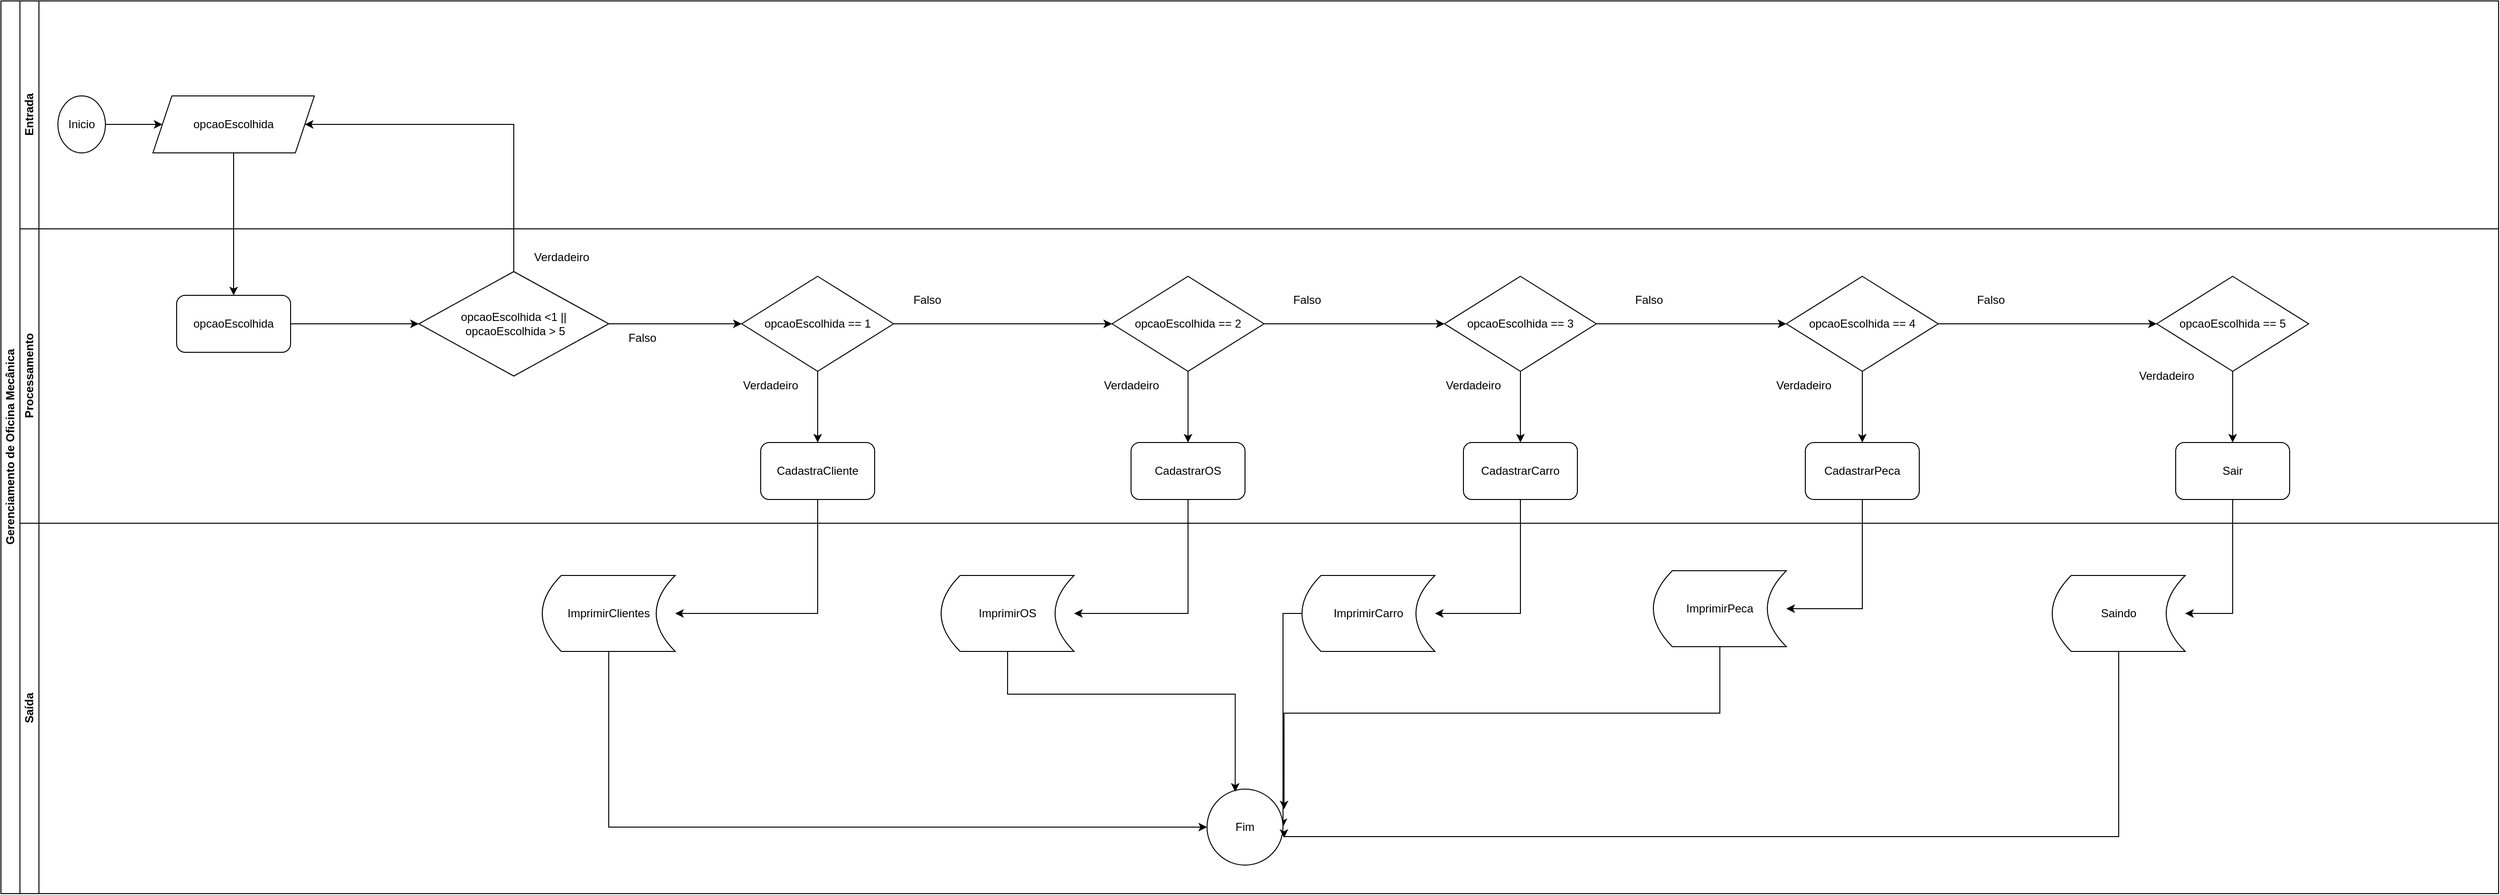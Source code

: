 <mxfile version="27.1.4">
  <diagram name="Página-1" id="N6raQ-rDTosQzMLSKhyH">
    <mxGraphModel dx="1246" dy="633" grid="1" gridSize="10" guides="1" tooltips="1" connect="1" arrows="1" fold="1" page="1" pageScale="1" pageWidth="827" pageHeight="1169" math="0" shadow="0">
      <root>
        <mxCell id="0" />
        <mxCell id="1" parent="0" />
        <mxCell id="F6mZldpHXWVQxafDYUQk-1" value="Gerenciamento de Oficina Mecânica" style="swimlane;childLayout=stackLayout;resizeParent=1;resizeParentMax=0;horizontal=0;startSize=20;horizontalStack=0;html=1;" vertex="1" parent="1">
          <mxGeometry x="170" y="60" width="2630" height="940" as="geometry" />
        </mxCell>
        <mxCell id="F6mZldpHXWVQxafDYUQk-2" value="Entrada" style="swimlane;startSize=20;horizontal=0;html=1;" vertex="1" parent="F6mZldpHXWVQxafDYUQk-1">
          <mxGeometry x="20" width="2610" height="240" as="geometry" />
        </mxCell>
        <mxCell id="F6mZldpHXWVQxafDYUQk-5" value="opcaoEscolhida" style="shape=parallelogram;perimeter=parallelogramPerimeter;whiteSpace=wrap;html=1;fixedSize=1;" vertex="1" parent="F6mZldpHXWVQxafDYUQk-2">
          <mxGeometry x="140" y="100" width="170" height="60" as="geometry" />
        </mxCell>
        <mxCell id="F6mZldpHXWVQxafDYUQk-8" value="" style="edgeStyle=orthogonalEdgeStyle;rounded=0;orthogonalLoop=1;jettySize=auto;html=1;" edge="1" parent="F6mZldpHXWVQxafDYUQk-2" source="F6mZldpHXWVQxafDYUQk-6" target="F6mZldpHXWVQxafDYUQk-5">
          <mxGeometry relative="1" as="geometry">
            <Array as="points">
              <mxPoint x="120" y="130" />
              <mxPoint x="120" y="130" />
            </Array>
          </mxGeometry>
        </mxCell>
        <mxCell id="F6mZldpHXWVQxafDYUQk-6" value="Inicio" style="ellipse;whiteSpace=wrap;html=1;" vertex="1" parent="F6mZldpHXWVQxafDYUQk-2">
          <mxGeometry x="40" y="100" width="50" height="60" as="geometry" />
        </mxCell>
        <mxCell id="F6mZldpHXWVQxafDYUQk-3" value="Processamento" style="swimlane;startSize=20;horizontal=0;html=1;" vertex="1" parent="F6mZldpHXWVQxafDYUQk-1">
          <mxGeometry x="20" y="240" width="2610" height="310" as="geometry" />
        </mxCell>
        <mxCell id="F6mZldpHXWVQxafDYUQk-15" value="" style="edgeStyle=orthogonalEdgeStyle;rounded=0;orthogonalLoop=1;jettySize=auto;html=1;" edge="1" parent="F6mZldpHXWVQxafDYUQk-3" source="F6mZldpHXWVQxafDYUQk-12" target="F6mZldpHXWVQxafDYUQk-14">
          <mxGeometry relative="1" as="geometry" />
        </mxCell>
        <mxCell id="F6mZldpHXWVQxafDYUQk-12" value="opcaoEscolhida" style="rounded=1;whiteSpace=wrap;html=1;" vertex="1" parent="F6mZldpHXWVQxafDYUQk-3">
          <mxGeometry x="165" y="70" width="120" height="60" as="geometry" />
        </mxCell>
        <mxCell id="F6mZldpHXWVQxafDYUQk-19" value="" style="edgeStyle=orthogonalEdgeStyle;rounded=0;orthogonalLoop=1;jettySize=auto;html=1;" edge="1" parent="F6mZldpHXWVQxafDYUQk-3" source="F6mZldpHXWVQxafDYUQk-14" target="F6mZldpHXWVQxafDYUQk-18">
          <mxGeometry relative="1" as="geometry" />
        </mxCell>
        <mxCell id="F6mZldpHXWVQxafDYUQk-14" value="opcaoEscolhida &amp;lt;1 ||&amp;nbsp;opcaoEscolhida &amp;gt; 5" style="rhombus;whiteSpace=wrap;html=1;" vertex="1" parent="F6mZldpHXWVQxafDYUQk-3">
          <mxGeometry x="420" y="45" width="200" height="110" as="geometry" />
        </mxCell>
        <mxCell id="F6mZldpHXWVQxafDYUQk-17" value="Verdadeiro" style="text;html=1;align=center;verticalAlign=middle;resizable=0;points=[];autosize=1;strokeColor=none;fillColor=none;" vertex="1" parent="F6mZldpHXWVQxafDYUQk-3">
          <mxGeometry x="530" y="15" width="80" height="30" as="geometry" />
        </mxCell>
        <mxCell id="F6mZldpHXWVQxafDYUQk-27" value="" style="edgeStyle=orthogonalEdgeStyle;rounded=0;orthogonalLoop=1;jettySize=auto;html=1;entryX=0;entryY=0.5;entryDx=0;entryDy=0;" edge="1" parent="F6mZldpHXWVQxafDYUQk-3" source="F6mZldpHXWVQxafDYUQk-18" target="F6mZldpHXWVQxafDYUQk-24">
          <mxGeometry relative="1" as="geometry" />
        </mxCell>
        <mxCell id="F6mZldpHXWVQxafDYUQk-36" value="" style="edgeStyle=orthogonalEdgeStyle;rounded=0;orthogonalLoop=1;jettySize=auto;html=1;" edge="1" parent="F6mZldpHXWVQxafDYUQk-3" source="F6mZldpHXWVQxafDYUQk-18" target="F6mZldpHXWVQxafDYUQk-35">
          <mxGeometry relative="1" as="geometry" />
        </mxCell>
        <mxCell id="F6mZldpHXWVQxafDYUQk-18" value="opcaoEscolhida == 1" style="rhombus;whiteSpace=wrap;html=1;" vertex="1" parent="F6mZldpHXWVQxafDYUQk-3">
          <mxGeometry x="760" y="50" width="160" height="100" as="geometry" />
        </mxCell>
        <mxCell id="F6mZldpHXWVQxafDYUQk-20" value="Falso" style="text;html=1;align=center;verticalAlign=middle;resizable=0;points=[];autosize=1;strokeColor=none;fillColor=none;" vertex="1" parent="F6mZldpHXWVQxafDYUQk-3">
          <mxGeometry x="630" y="100" width="50" height="30" as="geometry" />
        </mxCell>
        <mxCell id="F6mZldpHXWVQxafDYUQk-23" value="Verdadeiro" style="text;html=1;align=center;verticalAlign=middle;resizable=0;points=[];autosize=1;strokeColor=none;fillColor=none;" vertex="1" parent="F6mZldpHXWVQxafDYUQk-3">
          <mxGeometry x="750" y="150" width="80" height="30" as="geometry" />
        </mxCell>
        <mxCell id="F6mZldpHXWVQxafDYUQk-40" value="" style="edgeStyle=orthogonalEdgeStyle;rounded=0;orthogonalLoop=1;jettySize=auto;html=1;" edge="1" parent="F6mZldpHXWVQxafDYUQk-3" source="F6mZldpHXWVQxafDYUQk-24" target="F6mZldpHXWVQxafDYUQk-38">
          <mxGeometry relative="1" as="geometry" />
        </mxCell>
        <mxCell id="F6mZldpHXWVQxafDYUQk-44" style="edgeStyle=orthogonalEdgeStyle;rounded=0;orthogonalLoop=1;jettySize=auto;html=1;entryX=0;entryY=0.5;entryDx=0;entryDy=0;" edge="1" parent="F6mZldpHXWVQxafDYUQk-3" source="F6mZldpHXWVQxafDYUQk-24" target="F6mZldpHXWVQxafDYUQk-43">
          <mxGeometry relative="1" as="geometry" />
        </mxCell>
        <mxCell id="F6mZldpHXWVQxafDYUQk-24" value="opcaoEscolhida == 2" style="rhombus;whiteSpace=wrap;html=1;" vertex="1" parent="F6mZldpHXWVQxafDYUQk-3">
          <mxGeometry x="1150" y="50" width="160" height="100" as="geometry" />
        </mxCell>
        <mxCell id="F6mZldpHXWVQxafDYUQk-28" value="Falso" style="text;html=1;align=center;verticalAlign=middle;resizable=0;points=[];autosize=1;strokeColor=none;fillColor=none;" vertex="1" parent="F6mZldpHXWVQxafDYUQk-3">
          <mxGeometry x="930" y="60" width="50" height="30" as="geometry" />
        </mxCell>
        <mxCell id="F6mZldpHXWVQxafDYUQk-35" value="CadastraCliente" style="rounded=1;whiteSpace=wrap;html=1;" vertex="1" parent="F6mZldpHXWVQxafDYUQk-3">
          <mxGeometry x="780" y="225" width="120" height="60" as="geometry" />
        </mxCell>
        <mxCell id="F6mZldpHXWVQxafDYUQk-38" value="CadastrarOS" style="rounded=1;whiteSpace=wrap;html=1;" vertex="1" parent="F6mZldpHXWVQxafDYUQk-3">
          <mxGeometry x="1170" y="225" width="120" height="60" as="geometry" />
        </mxCell>
        <mxCell id="F6mZldpHXWVQxafDYUQk-41" value="Verdadeiro" style="text;html=1;align=center;verticalAlign=middle;resizable=0;points=[];autosize=1;strokeColor=none;fillColor=none;" vertex="1" parent="F6mZldpHXWVQxafDYUQk-3">
          <mxGeometry x="1130" y="150" width="80" height="30" as="geometry" />
        </mxCell>
        <mxCell id="F6mZldpHXWVQxafDYUQk-46" value="" style="edgeStyle=orthogonalEdgeStyle;rounded=0;orthogonalLoop=1;jettySize=auto;html=1;" edge="1" parent="F6mZldpHXWVQxafDYUQk-3" source="F6mZldpHXWVQxafDYUQk-43" target="F6mZldpHXWVQxafDYUQk-45">
          <mxGeometry relative="1" as="geometry" />
        </mxCell>
        <mxCell id="F6mZldpHXWVQxafDYUQk-52" style="edgeStyle=orthogonalEdgeStyle;rounded=0;orthogonalLoop=1;jettySize=auto;html=1;entryX=0;entryY=0.5;entryDx=0;entryDy=0;" edge="1" parent="F6mZldpHXWVQxafDYUQk-3" source="F6mZldpHXWVQxafDYUQk-43" target="F6mZldpHXWVQxafDYUQk-49">
          <mxGeometry relative="1" as="geometry" />
        </mxCell>
        <mxCell id="F6mZldpHXWVQxafDYUQk-43" value="opcaoEscolhida == 3" style="rhombus;whiteSpace=wrap;html=1;" vertex="1" parent="F6mZldpHXWVQxafDYUQk-3">
          <mxGeometry x="1500" y="50" width="160" height="100" as="geometry" />
        </mxCell>
        <mxCell id="F6mZldpHXWVQxafDYUQk-45" value="CadastrarCarro" style="rounded=1;whiteSpace=wrap;html=1;" vertex="1" parent="F6mZldpHXWVQxafDYUQk-3">
          <mxGeometry x="1520" y="225" width="120" height="60" as="geometry" />
        </mxCell>
        <mxCell id="F6mZldpHXWVQxafDYUQk-55" value="" style="edgeStyle=orthogonalEdgeStyle;rounded=0;orthogonalLoop=1;jettySize=auto;html=1;" edge="1" parent="F6mZldpHXWVQxafDYUQk-3" source="F6mZldpHXWVQxafDYUQk-49" target="F6mZldpHXWVQxafDYUQk-54">
          <mxGeometry relative="1" as="geometry" />
        </mxCell>
        <mxCell id="F6mZldpHXWVQxafDYUQk-64" style="edgeStyle=orthogonalEdgeStyle;rounded=0;orthogonalLoop=1;jettySize=auto;html=1;entryX=0;entryY=0.5;entryDx=0;entryDy=0;" edge="1" parent="F6mZldpHXWVQxafDYUQk-3" source="F6mZldpHXWVQxafDYUQk-49" target="F6mZldpHXWVQxafDYUQk-59">
          <mxGeometry relative="1" as="geometry" />
        </mxCell>
        <mxCell id="F6mZldpHXWVQxafDYUQk-49" value="opcaoEscolhida == 4" style="rhombus;whiteSpace=wrap;html=1;" vertex="1" parent="F6mZldpHXWVQxafDYUQk-3">
          <mxGeometry x="1860" y="50" width="160" height="100" as="geometry" />
        </mxCell>
        <mxCell id="F6mZldpHXWVQxafDYUQk-50" value="Verdadeiro" style="text;html=1;align=center;verticalAlign=middle;resizable=0;points=[];autosize=1;strokeColor=none;fillColor=none;" vertex="1" parent="F6mZldpHXWVQxafDYUQk-3">
          <mxGeometry x="1490" y="150" width="80" height="30" as="geometry" />
        </mxCell>
        <mxCell id="F6mZldpHXWVQxafDYUQk-51" value="Falso" style="text;html=1;align=center;verticalAlign=middle;resizable=0;points=[];autosize=1;strokeColor=none;fillColor=none;" vertex="1" parent="F6mZldpHXWVQxafDYUQk-3">
          <mxGeometry x="1330" y="60" width="50" height="30" as="geometry" />
        </mxCell>
        <mxCell id="F6mZldpHXWVQxafDYUQk-53" value="Falso" style="text;html=1;align=center;verticalAlign=middle;resizable=0;points=[];autosize=1;strokeColor=none;fillColor=none;" vertex="1" parent="F6mZldpHXWVQxafDYUQk-3">
          <mxGeometry x="1690" y="60" width="50" height="30" as="geometry" />
        </mxCell>
        <mxCell id="F6mZldpHXWVQxafDYUQk-54" value="CadastrarPeca" style="rounded=1;whiteSpace=wrap;html=1;" vertex="1" parent="F6mZldpHXWVQxafDYUQk-3">
          <mxGeometry x="1880" y="225" width="120" height="60" as="geometry" />
        </mxCell>
        <mxCell id="F6mZldpHXWVQxafDYUQk-56" value="Verdadeiro" style="text;html=1;align=center;verticalAlign=middle;resizable=0;points=[];autosize=1;strokeColor=none;fillColor=none;" vertex="1" parent="F6mZldpHXWVQxafDYUQk-3">
          <mxGeometry x="1838" y="150" width="80" height="30" as="geometry" />
        </mxCell>
        <mxCell id="F6mZldpHXWVQxafDYUQk-63" value="" style="edgeStyle=orthogonalEdgeStyle;rounded=0;orthogonalLoop=1;jettySize=auto;html=1;" edge="1" parent="F6mZldpHXWVQxafDYUQk-3" source="F6mZldpHXWVQxafDYUQk-59" target="F6mZldpHXWVQxafDYUQk-62">
          <mxGeometry relative="1" as="geometry" />
        </mxCell>
        <mxCell id="F6mZldpHXWVQxafDYUQk-59" value="opcaoEscolhida == 5" style="rhombus;whiteSpace=wrap;html=1;" vertex="1" parent="F6mZldpHXWVQxafDYUQk-3">
          <mxGeometry x="2250" y="50" width="160" height="100" as="geometry" />
        </mxCell>
        <mxCell id="F6mZldpHXWVQxafDYUQk-62" value="Sair" style="rounded=1;whiteSpace=wrap;html=1;" vertex="1" parent="F6mZldpHXWVQxafDYUQk-3">
          <mxGeometry x="2270" y="225" width="120" height="60" as="geometry" />
        </mxCell>
        <mxCell id="F6mZldpHXWVQxafDYUQk-65" value="Falso" style="text;html=1;align=center;verticalAlign=middle;resizable=0;points=[];autosize=1;strokeColor=none;fillColor=none;" vertex="1" parent="F6mZldpHXWVQxafDYUQk-3">
          <mxGeometry x="2050" y="60" width="50" height="30" as="geometry" />
        </mxCell>
        <mxCell id="F6mZldpHXWVQxafDYUQk-66" value="Verdadeiro" style="text;html=1;align=center;verticalAlign=middle;resizable=0;points=[];autosize=1;strokeColor=none;fillColor=none;" vertex="1" parent="F6mZldpHXWVQxafDYUQk-3">
          <mxGeometry x="2220" y="140" width="80" height="30" as="geometry" />
        </mxCell>
        <mxCell id="F6mZldpHXWVQxafDYUQk-4" value="Saída" style="swimlane;startSize=20;horizontal=0;html=1;" vertex="1" parent="F6mZldpHXWVQxafDYUQk-1">
          <mxGeometry x="20" y="550" width="2610" height="390" as="geometry" />
        </mxCell>
        <mxCell id="F6mZldpHXWVQxafDYUQk-77" style="edgeStyle=orthogonalEdgeStyle;rounded=0;orthogonalLoop=1;jettySize=auto;html=1;entryX=0;entryY=0.5;entryDx=0;entryDy=0;" edge="1" parent="F6mZldpHXWVQxafDYUQk-4" source="F6mZldpHXWVQxafDYUQk-31" target="F6mZldpHXWVQxafDYUQk-69">
          <mxGeometry relative="1" as="geometry">
            <Array as="points">
              <mxPoint x="620" y="320" />
            </Array>
          </mxGeometry>
        </mxCell>
        <mxCell id="F6mZldpHXWVQxafDYUQk-31" value="ImprimirClientes" style="shape=dataStorage;whiteSpace=wrap;html=1;fixedSize=1;" vertex="1" parent="F6mZldpHXWVQxafDYUQk-4">
          <mxGeometry x="550" y="55" width="140" height="80" as="geometry" />
        </mxCell>
        <mxCell id="F6mZldpHXWVQxafDYUQk-39" value="ImprimirOS" style="shape=dataStorage;whiteSpace=wrap;html=1;fixedSize=1;" vertex="1" parent="F6mZldpHXWVQxafDYUQk-4">
          <mxGeometry x="970" y="55" width="140" height="80" as="geometry" />
        </mxCell>
        <mxCell id="F6mZldpHXWVQxafDYUQk-79" style="edgeStyle=orthogonalEdgeStyle;rounded=0;orthogonalLoop=1;jettySize=auto;html=1;" edge="1" parent="F6mZldpHXWVQxafDYUQk-4" source="F6mZldpHXWVQxafDYUQk-47" target="F6mZldpHXWVQxafDYUQk-69">
          <mxGeometry relative="1" as="geometry">
            <Array as="points">
              <mxPoint x="1330" y="95" />
            </Array>
          </mxGeometry>
        </mxCell>
        <mxCell id="F6mZldpHXWVQxafDYUQk-47" value="ImprimirCarro" style="shape=dataStorage;whiteSpace=wrap;html=1;fixedSize=1;" vertex="1" parent="F6mZldpHXWVQxafDYUQk-4">
          <mxGeometry x="1350" y="55" width="140" height="80" as="geometry" />
        </mxCell>
        <mxCell id="F6mZldpHXWVQxafDYUQk-57" value="ImprimirPeca" style="shape=dataStorage;whiteSpace=wrap;html=1;fixedSize=1;" vertex="1" parent="F6mZldpHXWVQxafDYUQk-4">
          <mxGeometry x="1720" y="50" width="140" height="80" as="geometry" />
        </mxCell>
        <mxCell id="F6mZldpHXWVQxafDYUQk-67" value="Saindo" style="shape=dataStorage;whiteSpace=wrap;html=1;fixedSize=1;" vertex="1" parent="F6mZldpHXWVQxafDYUQk-4">
          <mxGeometry x="2140" y="55" width="140" height="80" as="geometry" />
        </mxCell>
        <mxCell id="F6mZldpHXWVQxafDYUQk-69" value="Fim" style="ellipse;whiteSpace=wrap;html=1;aspect=fixed;" vertex="1" parent="F6mZldpHXWVQxafDYUQk-4">
          <mxGeometry x="1250" y="280" width="80" height="80" as="geometry" />
        </mxCell>
        <mxCell id="F6mZldpHXWVQxafDYUQk-78" style="edgeStyle=orthogonalEdgeStyle;rounded=0;orthogonalLoop=1;jettySize=auto;html=1;entryX=0.371;entryY=0.034;entryDx=0;entryDy=0;entryPerimeter=0;" edge="1" parent="F6mZldpHXWVQxafDYUQk-4" source="F6mZldpHXWVQxafDYUQk-39" target="F6mZldpHXWVQxafDYUQk-69">
          <mxGeometry relative="1" as="geometry">
            <Array as="points">
              <mxPoint x="1040" y="180" />
              <mxPoint x="1280" y="180" />
            </Array>
          </mxGeometry>
        </mxCell>
        <mxCell id="F6mZldpHXWVQxafDYUQk-80" style="edgeStyle=orthogonalEdgeStyle;rounded=0;orthogonalLoop=1;jettySize=auto;html=1;entryX=1.014;entryY=0.266;entryDx=0;entryDy=0;entryPerimeter=0;" edge="1" parent="F6mZldpHXWVQxafDYUQk-4" source="F6mZldpHXWVQxafDYUQk-57" target="F6mZldpHXWVQxafDYUQk-69">
          <mxGeometry relative="1" as="geometry">
            <Array as="points">
              <mxPoint x="1790" y="200" />
              <mxPoint x="1331" y="200" />
            </Array>
          </mxGeometry>
        </mxCell>
        <mxCell id="F6mZldpHXWVQxafDYUQk-81" style="edgeStyle=orthogonalEdgeStyle;rounded=0;orthogonalLoop=1;jettySize=auto;html=1;entryX=1.014;entryY=0.641;entryDx=0;entryDy=0;entryPerimeter=0;" edge="1" parent="F6mZldpHXWVQxafDYUQk-4" source="F6mZldpHXWVQxafDYUQk-67" target="F6mZldpHXWVQxafDYUQk-69">
          <mxGeometry relative="1" as="geometry">
            <Array as="points">
              <mxPoint x="2210" y="330" />
              <mxPoint x="1331" y="330" />
            </Array>
          </mxGeometry>
        </mxCell>
        <mxCell id="F6mZldpHXWVQxafDYUQk-13" value="" style="edgeStyle=orthogonalEdgeStyle;rounded=0;orthogonalLoop=1;jettySize=auto;html=1;" edge="1" parent="F6mZldpHXWVQxafDYUQk-1" source="F6mZldpHXWVQxafDYUQk-5" target="F6mZldpHXWVQxafDYUQk-12">
          <mxGeometry relative="1" as="geometry" />
        </mxCell>
        <mxCell id="F6mZldpHXWVQxafDYUQk-16" style="edgeStyle=orthogonalEdgeStyle;rounded=0;orthogonalLoop=1;jettySize=auto;html=1;entryX=1;entryY=0.5;entryDx=0;entryDy=0;" edge="1" parent="F6mZldpHXWVQxafDYUQk-1" source="F6mZldpHXWVQxafDYUQk-14" target="F6mZldpHXWVQxafDYUQk-5">
          <mxGeometry relative="1" as="geometry">
            <Array as="points">
              <mxPoint x="540" y="130" />
            </Array>
          </mxGeometry>
        </mxCell>
        <mxCell id="F6mZldpHXWVQxafDYUQk-37" style="edgeStyle=orthogonalEdgeStyle;rounded=0;orthogonalLoop=1;jettySize=auto;html=1;entryX=1;entryY=0.5;entryDx=0;entryDy=0;" edge="1" parent="F6mZldpHXWVQxafDYUQk-1" source="F6mZldpHXWVQxafDYUQk-35" target="F6mZldpHXWVQxafDYUQk-31">
          <mxGeometry relative="1" as="geometry">
            <Array as="points">
              <mxPoint x="860" y="645" />
            </Array>
          </mxGeometry>
        </mxCell>
        <mxCell id="F6mZldpHXWVQxafDYUQk-42" style="edgeStyle=orthogonalEdgeStyle;rounded=0;orthogonalLoop=1;jettySize=auto;html=1;entryX=1;entryY=0.5;entryDx=0;entryDy=0;" edge="1" parent="F6mZldpHXWVQxafDYUQk-1" source="F6mZldpHXWVQxafDYUQk-38" target="F6mZldpHXWVQxafDYUQk-39">
          <mxGeometry relative="1" as="geometry">
            <Array as="points">
              <mxPoint x="1250" y="645" />
            </Array>
          </mxGeometry>
        </mxCell>
        <mxCell id="F6mZldpHXWVQxafDYUQk-48" style="edgeStyle=orthogonalEdgeStyle;rounded=0;orthogonalLoop=1;jettySize=auto;html=1;entryX=1;entryY=0.5;entryDx=0;entryDy=0;" edge="1" parent="F6mZldpHXWVQxafDYUQk-1" source="F6mZldpHXWVQxafDYUQk-45" target="F6mZldpHXWVQxafDYUQk-47">
          <mxGeometry relative="1" as="geometry">
            <Array as="points">
              <mxPoint x="1600" y="645" />
            </Array>
          </mxGeometry>
        </mxCell>
        <mxCell id="F6mZldpHXWVQxafDYUQk-58" style="edgeStyle=orthogonalEdgeStyle;rounded=0;orthogonalLoop=1;jettySize=auto;html=1;entryX=1;entryY=0.5;entryDx=0;entryDy=0;" edge="1" parent="F6mZldpHXWVQxafDYUQk-1" source="F6mZldpHXWVQxafDYUQk-54" target="F6mZldpHXWVQxafDYUQk-57">
          <mxGeometry relative="1" as="geometry">
            <Array as="points">
              <mxPoint x="1960" y="640" />
            </Array>
          </mxGeometry>
        </mxCell>
        <mxCell id="F6mZldpHXWVQxafDYUQk-68" style="edgeStyle=orthogonalEdgeStyle;rounded=0;orthogonalLoop=1;jettySize=auto;html=1;entryX=1;entryY=0.5;entryDx=0;entryDy=0;" edge="1" parent="F6mZldpHXWVQxafDYUQk-1" source="F6mZldpHXWVQxafDYUQk-62" target="F6mZldpHXWVQxafDYUQk-67">
          <mxGeometry relative="1" as="geometry" />
        </mxCell>
      </root>
    </mxGraphModel>
  </diagram>
</mxfile>
